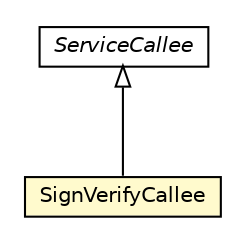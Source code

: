 #!/usr/local/bin/dot
#
# Class diagram 
# Generated by UMLGraph version R5_6-24-gf6e263 (http://www.umlgraph.org/)
#

digraph G {
	edge [fontname="Helvetica",fontsize=10,labelfontname="Helvetica",labelfontsize=10];
	node [fontname="Helvetica",fontsize=10,shape=plaintext];
	nodesep=0.25;
	ranksep=0.5;
	// org.universAAL.security.cryptographic.services.SignVerifyCallee
	c2602 [label=<<table title="org.universAAL.security.cryptographic.services.SignVerifyCallee" border="0" cellborder="1" cellspacing="0" cellpadding="2" port="p" bgcolor="lemonChiffon" href="./SignVerifyCallee.html">
		<tr><td><table border="0" cellspacing="0" cellpadding="1">
<tr><td align="center" balign="center"> SignVerifyCallee </td></tr>
		</table></td></tr>
		</table>>, URL="./SignVerifyCallee.html", fontname="Helvetica", fontcolor="black", fontsize=10.0];
	//org.universAAL.security.cryptographic.services.SignVerifyCallee extends org.universAAL.middleware.service.ServiceCallee
	c2642:p -> c2602:p [dir=back,arrowtail=empty];
	// org.universAAL.middleware.service.ServiceCallee
	c2642 [label=<<table title="org.universAAL.middleware.service.ServiceCallee" border="0" cellborder="1" cellspacing="0" cellpadding="2" port="p" href="http://java.sun.com/j2se/1.4.2/docs/api/org/universAAL/middleware/service/ServiceCallee.html">
		<tr><td><table border="0" cellspacing="0" cellpadding="1">
<tr><td align="center" balign="center"><font face="Helvetica-Oblique"> ServiceCallee </font></td></tr>
		</table></td></tr>
		</table>>, URL="http://java.sun.com/j2se/1.4.2/docs/api/org/universAAL/middleware/service/ServiceCallee.html", fontname="Helvetica", fontcolor="black", fontsize=10.0];
}

